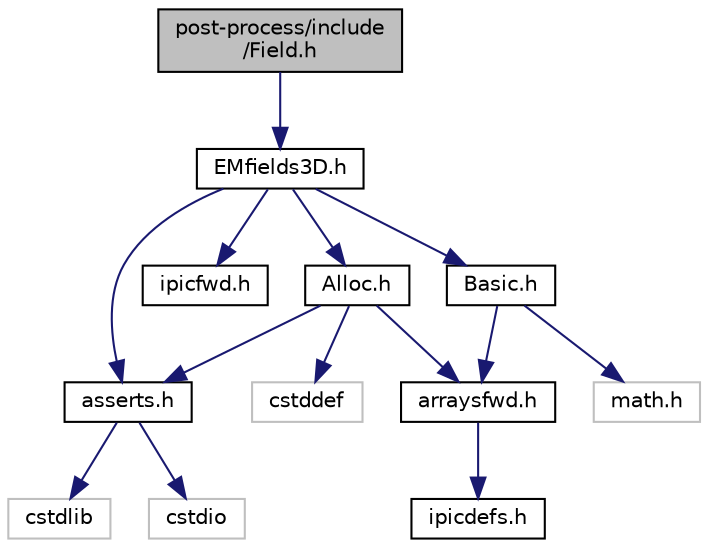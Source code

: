 digraph "post-process/include/Field.h"
{
 // INTERACTIVE_SVG=YES
 // LATEX_PDF_SIZE
  edge [fontname="Helvetica",fontsize="10",labelfontname="Helvetica",labelfontsize="10"];
  node [fontname="Helvetica",fontsize="10",shape=record];
  Node1 [label="post-process/include\l/Field.h",height=0.2,width=0.4,color="black", fillcolor="grey75", style="filled", fontcolor="black",tooltip=" "];
  Node1 -> Node2 [color="midnightblue",fontsize="10",style="solid",fontname="Helvetica"];
  Node2 [label="EMfields3D.h",height=0.2,width=0.4,color="black", fillcolor="white", style="filled",URL="$d6/d1f/post-process_2include_2_e_mfields3_d_8h.html",tooltip=" "];
  Node2 -> Node3 [color="midnightblue",fontsize="10",style="solid",fontname="Helvetica"];
  Node3 [label="asserts.h",height=0.2,width=0.4,color="black", fillcolor="white", style="filled",URL="$db/d32/post-process_2include_2asserts_8h.html",tooltip=" "];
  Node3 -> Node4 [color="midnightblue",fontsize="10",style="solid",fontname="Helvetica"];
  Node4 [label="cstdlib",height=0.2,width=0.4,color="grey75", fillcolor="white", style="filled",tooltip=" "];
  Node3 -> Node5 [color="midnightblue",fontsize="10",style="solid",fontname="Helvetica"];
  Node5 [label="cstdio",height=0.2,width=0.4,color="grey75", fillcolor="white", style="filled",tooltip=" "];
  Node2 -> Node6 [color="midnightblue",fontsize="10",style="solid",fontname="Helvetica"];
  Node6 [label="ipicfwd.h",height=0.2,width=0.4,color="black", fillcolor="white", style="filled",URL="$d9/d37/post-process_2include_2ipicfwd_8h.html",tooltip=" "];
  Node2 -> Node7 [color="midnightblue",fontsize="10",style="solid",fontname="Helvetica"];
  Node7 [label="Alloc.h",height=0.2,width=0.4,color="black", fillcolor="white", style="filled",URL="$d6/d18/post-process_2include_2_alloc_8h.html",tooltip=" "];
  Node7 -> Node8 [color="midnightblue",fontsize="10",style="solid",fontname="Helvetica"];
  Node8 [label="cstddef",height=0.2,width=0.4,color="grey75", fillcolor="white", style="filled",tooltip=" "];
  Node7 -> Node3 [color="midnightblue",fontsize="10",style="solid",fontname="Helvetica"];
  Node7 -> Node9 [color="midnightblue",fontsize="10",style="solid",fontname="Helvetica"];
  Node9 [label="arraysfwd.h",height=0.2,width=0.4,color="black", fillcolor="white", style="filled",URL="$dd/d7f/post-process_2include_2arraysfwd_8h.html",tooltip=" "];
  Node9 -> Node10 [color="midnightblue",fontsize="10",style="solid",fontname="Helvetica"];
  Node10 [label="ipicdefs.h",height=0.2,width=0.4,color="black", fillcolor="white", style="filled",URL="$dd/d2c/post-process_2include_2ipicdefs_8h.html",tooltip=" "];
  Node2 -> Node11 [color="midnightblue",fontsize="10",style="solid",fontname="Helvetica"];
  Node11 [label="Basic.h",height=0.2,width=0.4,color="black", fillcolor="white", style="filled",URL="$d2/d1c/post-process_2include_2_basic_8h.html",tooltip=" "];
  Node11 -> Node9 [color="midnightblue",fontsize="10",style="solid",fontname="Helvetica"];
  Node11 -> Node12 [color="midnightblue",fontsize="10",style="solid",fontname="Helvetica"];
  Node12 [label="math.h",height=0.2,width=0.4,color="grey75", fillcolor="white", style="filled",tooltip=" "];
}
